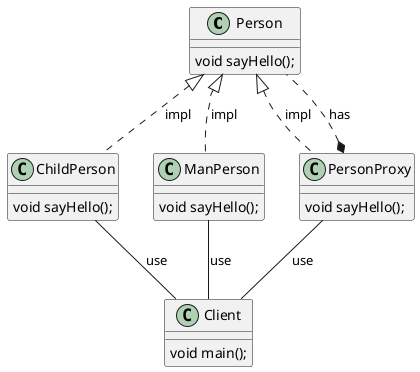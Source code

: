 @startuml
class Person{
    void sayHello();
}
class ChildPerson{
    void sayHello();
}
class ManPerson{
    void sayHello();
}
class PersonProxy{
    void sayHello();
}
class Client{
    void main();
}

Person <|.. ChildPerson : impl
Person <|.. ManPerson : impl
Person <|.. PersonProxy : impl
PersonProxy *.. Person : has
PersonProxy -- Client : use
ChildPerson -- Client : use
ManPerson -- Client : use
@enduml
